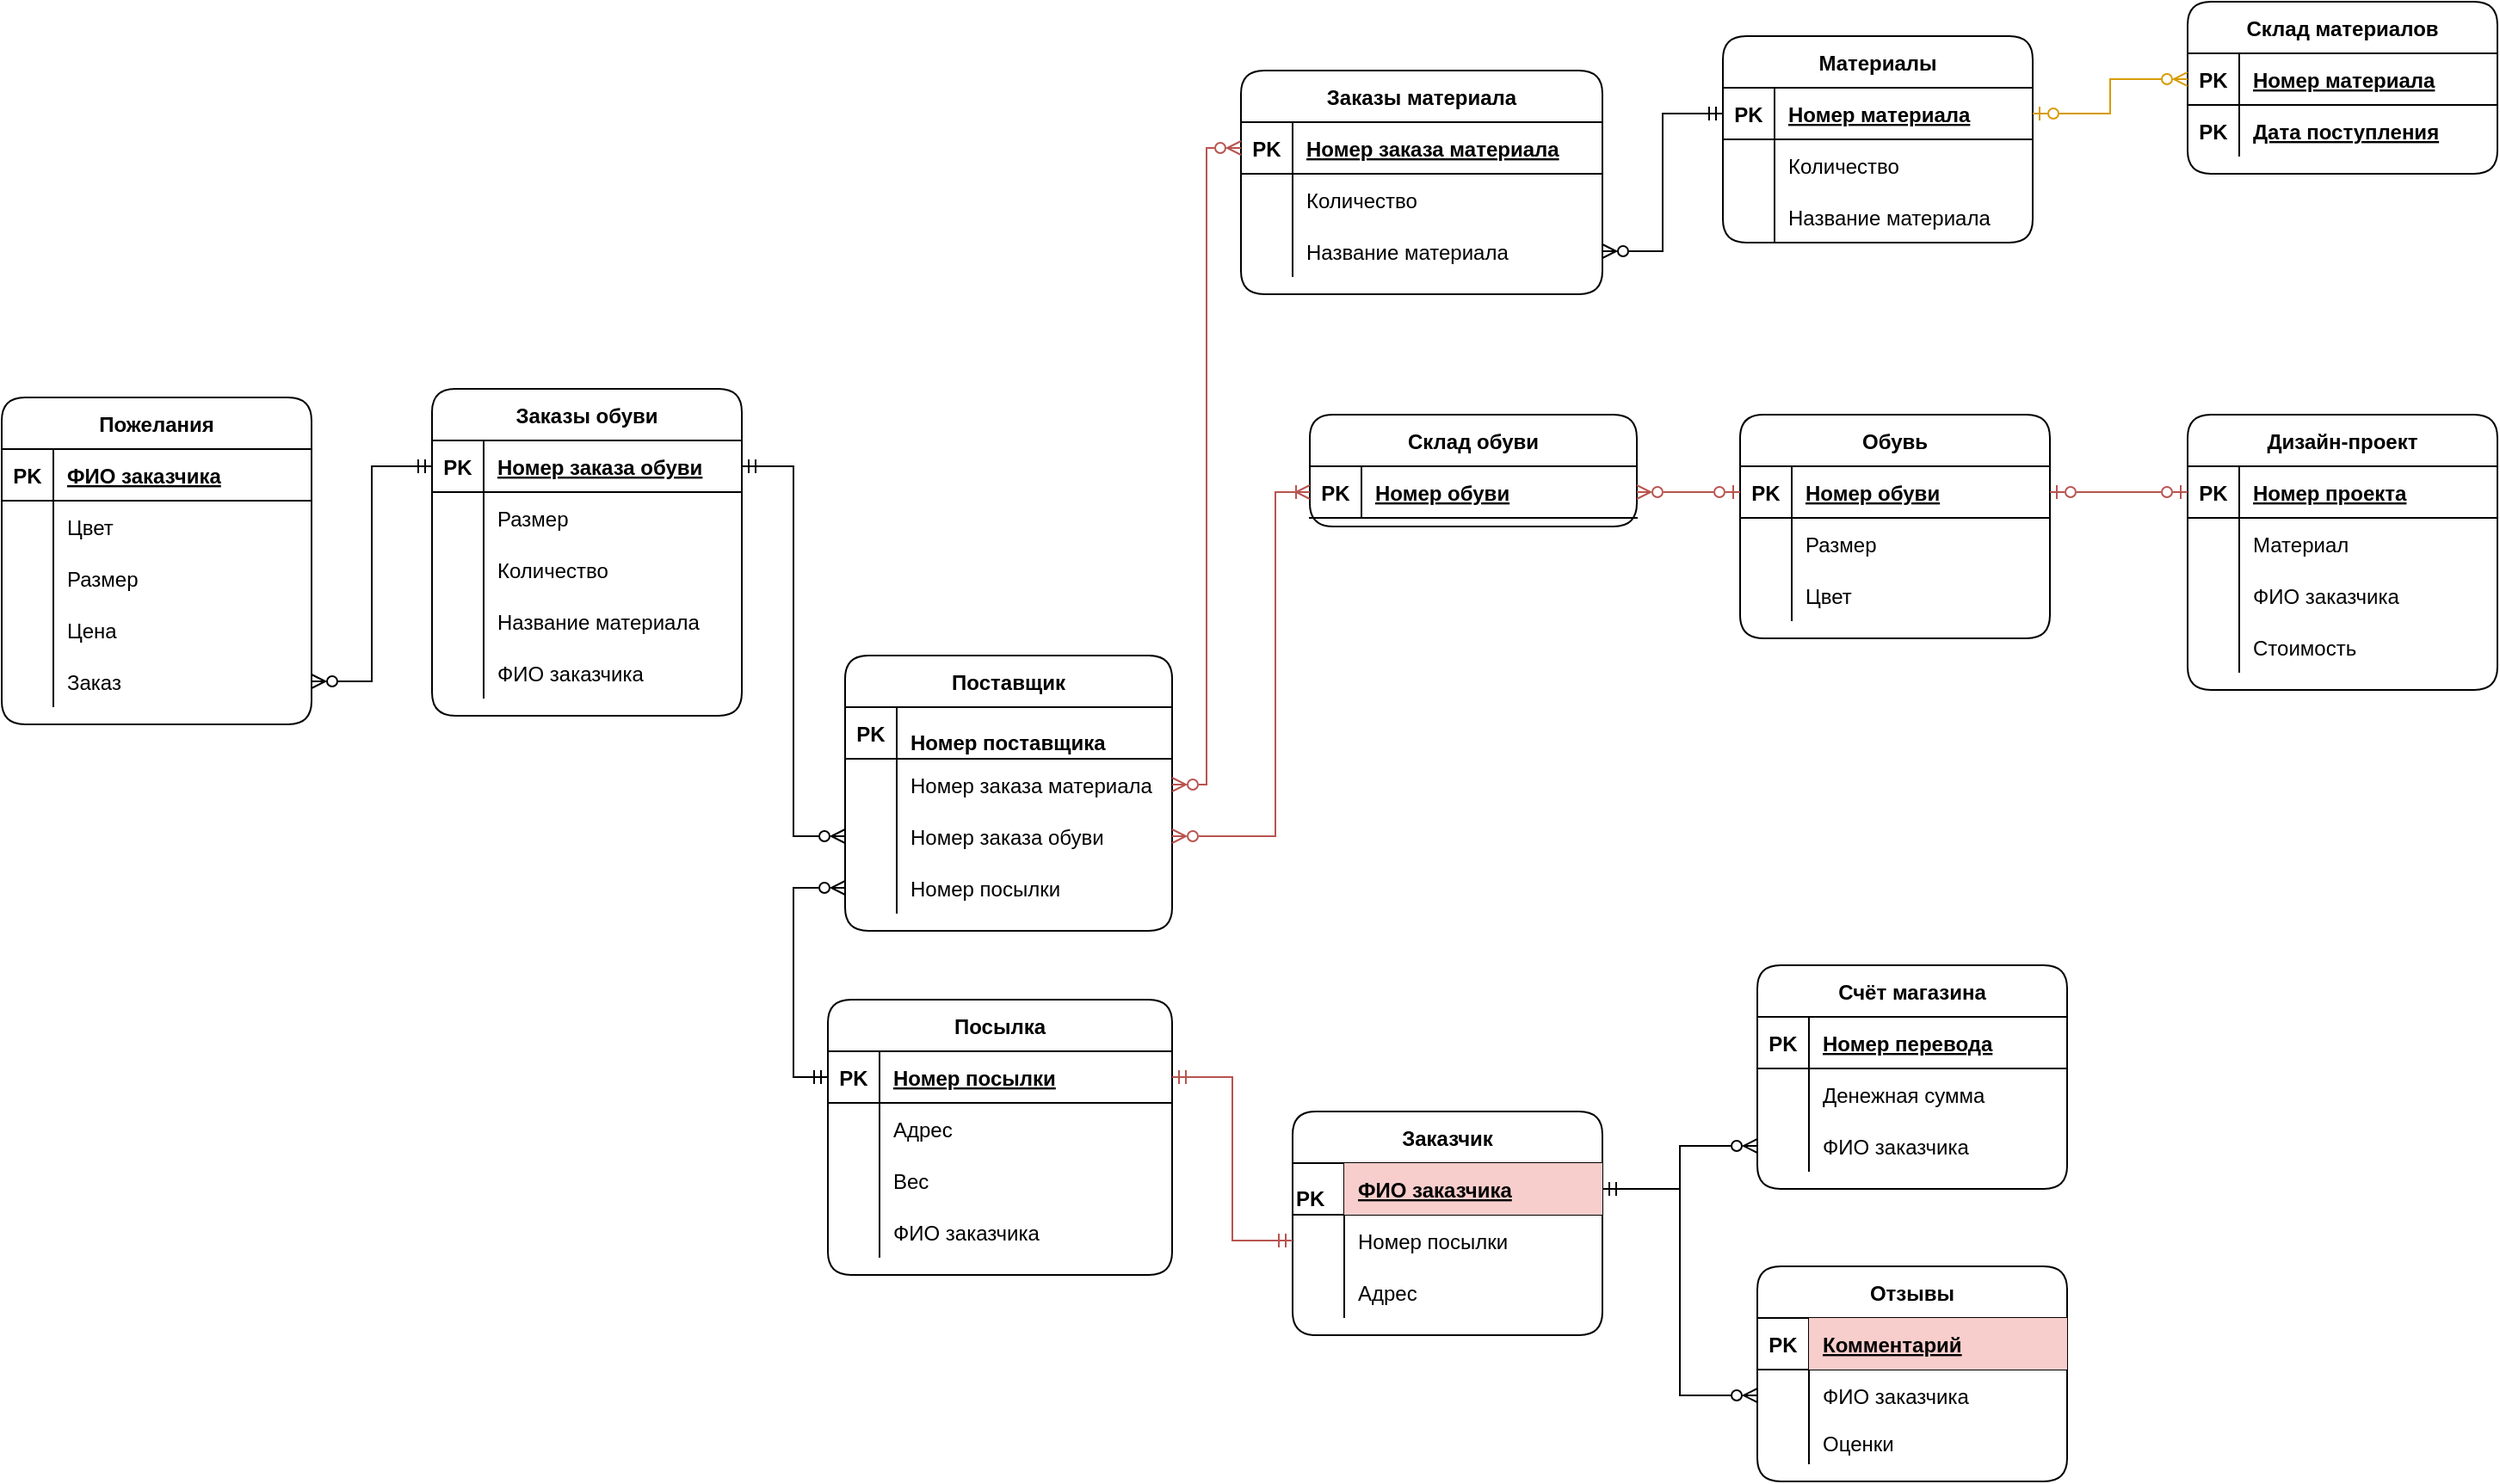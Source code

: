 <mxfile version="15.8.2" type="github">
  <diagram id="2_hyimMtqdqwmG2e8jux" name="Page-1">
    <mxGraphModel dx="2310" dy="794" grid="1" gridSize="10" guides="1" tooltips="1" connect="1" arrows="1" fold="1" page="1" pageScale="1" pageWidth="827" pageHeight="1169" math="0" shadow="0">
      <root>
        <mxCell id="0" />
        <mxCell id="1" parent="0" />
        <mxCell id="S8fBrJQ1_J5D7lt-XOQz-13" value="Заказы обуви" style="shape=table;startSize=30;container=1;collapsible=1;childLayout=tableLayout;fixedRows=1;rowLines=0;fontStyle=1;align=center;resizeLast=1;rounded=1;" parent="1" vertex="1">
          <mxGeometry x="-300" y="325" width="180" height="190" as="geometry" />
        </mxCell>
        <mxCell id="S8fBrJQ1_J5D7lt-XOQz-14" value="" style="shape=partialRectangle;collapsible=0;dropTarget=0;pointerEvents=0;fillColor=none;top=0;left=0;bottom=1;right=0;points=[[0,0.5],[1,0.5]];portConstraint=eastwest;" parent="S8fBrJQ1_J5D7lt-XOQz-13" vertex="1">
          <mxGeometry y="30" width="180" height="30" as="geometry" />
        </mxCell>
        <mxCell id="S8fBrJQ1_J5D7lt-XOQz-15" value="PK" style="shape=partialRectangle;connectable=0;fillColor=none;top=0;left=0;bottom=0;right=0;fontStyle=1;overflow=hidden;" parent="S8fBrJQ1_J5D7lt-XOQz-14" vertex="1">
          <mxGeometry width="30" height="30" as="geometry">
            <mxRectangle width="30" height="30" as="alternateBounds" />
          </mxGeometry>
        </mxCell>
        <mxCell id="S8fBrJQ1_J5D7lt-XOQz-16" value="Номер заказа обуви" style="shape=partialRectangle;connectable=0;fillColor=none;top=0;left=0;bottom=0;right=0;align=left;spacingLeft=6;fontStyle=5;overflow=hidden;" parent="S8fBrJQ1_J5D7lt-XOQz-14" vertex="1">
          <mxGeometry x="30" width="150" height="30" as="geometry">
            <mxRectangle width="150" height="30" as="alternateBounds" />
          </mxGeometry>
        </mxCell>
        <mxCell id="S8fBrJQ1_J5D7lt-XOQz-17" value="" style="shape=partialRectangle;collapsible=0;dropTarget=0;pointerEvents=0;fillColor=none;top=0;left=0;bottom=0;right=0;points=[[0,0.5],[1,0.5]];portConstraint=eastwest;" parent="S8fBrJQ1_J5D7lt-XOQz-13" vertex="1">
          <mxGeometry y="60" width="180" height="30" as="geometry" />
        </mxCell>
        <mxCell id="S8fBrJQ1_J5D7lt-XOQz-18" value="" style="shape=partialRectangle;connectable=0;fillColor=none;top=0;left=0;bottom=0;right=0;editable=1;overflow=hidden;" parent="S8fBrJQ1_J5D7lt-XOQz-17" vertex="1">
          <mxGeometry width="30" height="30" as="geometry">
            <mxRectangle width="30" height="30" as="alternateBounds" />
          </mxGeometry>
        </mxCell>
        <mxCell id="S8fBrJQ1_J5D7lt-XOQz-19" value="Размер" style="shape=partialRectangle;connectable=0;fillColor=none;top=0;left=0;bottom=0;right=0;align=left;spacingLeft=6;overflow=hidden;" parent="S8fBrJQ1_J5D7lt-XOQz-17" vertex="1">
          <mxGeometry x="30" width="150" height="30" as="geometry">
            <mxRectangle width="150" height="30" as="alternateBounds" />
          </mxGeometry>
        </mxCell>
        <mxCell id="S8fBrJQ1_J5D7lt-XOQz-20" value="" style="shape=partialRectangle;collapsible=0;dropTarget=0;pointerEvents=0;fillColor=none;top=0;left=0;bottom=0;right=0;points=[[0,0.5],[1,0.5]];portConstraint=eastwest;" parent="S8fBrJQ1_J5D7lt-XOQz-13" vertex="1">
          <mxGeometry y="90" width="180" height="30" as="geometry" />
        </mxCell>
        <mxCell id="S8fBrJQ1_J5D7lt-XOQz-21" value="" style="shape=partialRectangle;connectable=0;fillColor=none;top=0;left=0;bottom=0;right=0;editable=1;overflow=hidden;" parent="S8fBrJQ1_J5D7lt-XOQz-20" vertex="1">
          <mxGeometry width="30" height="30" as="geometry">
            <mxRectangle width="30" height="30" as="alternateBounds" />
          </mxGeometry>
        </mxCell>
        <mxCell id="S8fBrJQ1_J5D7lt-XOQz-22" value="Количество" style="shape=partialRectangle;connectable=0;fillColor=none;top=0;left=0;bottom=0;right=0;align=left;spacingLeft=6;overflow=hidden;" parent="S8fBrJQ1_J5D7lt-XOQz-20" vertex="1">
          <mxGeometry x="30" width="150" height="30" as="geometry">
            <mxRectangle width="150" height="30" as="alternateBounds" />
          </mxGeometry>
        </mxCell>
        <mxCell id="S8fBrJQ1_J5D7lt-XOQz-23" value="" style="shape=partialRectangle;collapsible=0;dropTarget=0;pointerEvents=0;fillColor=none;top=0;left=0;bottom=0;right=0;points=[[0,0.5],[1,0.5]];portConstraint=eastwest;" parent="S8fBrJQ1_J5D7lt-XOQz-13" vertex="1">
          <mxGeometry y="120" width="180" height="30" as="geometry" />
        </mxCell>
        <mxCell id="S8fBrJQ1_J5D7lt-XOQz-24" value="" style="shape=partialRectangle;connectable=0;fillColor=none;top=0;left=0;bottom=0;right=0;editable=1;overflow=hidden;" parent="S8fBrJQ1_J5D7lt-XOQz-23" vertex="1">
          <mxGeometry width="30" height="30" as="geometry">
            <mxRectangle width="30" height="30" as="alternateBounds" />
          </mxGeometry>
        </mxCell>
        <mxCell id="S8fBrJQ1_J5D7lt-XOQz-25" value="Название материала" style="shape=partialRectangle;connectable=0;fillColor=none;top=0;left=0;bottom=0;right=0;align=left;spacingLeft=6;overflow=hidden;" parent="S8fBrJQ1_J5D7lt-XOQz-23" vertex="1">
          <mxGeometry x="30" width="150" height="30" as="geometry">
            <mxRectangle width="150" height="30" as="alternateBounds" />
          </mxGeometry>
        </mxCell>
        <mxCell id="B98eK5s1FCZRmEkdKLVK-23" style="shape=partialRectangle;collapsible=0;dropTarget=0;pointerEvents=0;fillColor=none;top=0;left=0;bottom=0;right=0;points=[[0,0.5],[1,0.5]];portConstraint=eastwest;" parent="S8fBrJQ1_J5D7lt-XOQz-13" vertex="1">
          <mxGeometry y="150" width="180" height="30" as="geometry" />
        </mxCell>
        <mxCell id="B98eK5s1FCZRmEkdKLVK-24" style="shape=partialRectangle;connectable=0;fillColor=none;top=0;left=0;bottom=0;right=0;editable=1;overflow=hidden;" parent="B98eK5s1FCZRmEkdKLVK-23" vertex="1">
          <mxGeometry width="30" height="30" as="geometry">
            <mxRectangle width="30" height="30" as="alternateBounds" />
          </mxGeometry>
        </mxCell>
        <mxCell id="B98eK5s1FCZRmEkdKLVK-25" value="ФИО заказчика" style="shape=partialRectangle;connectable=0;fillColor=none;top=0;left=0;bottom=0;right=0;align=left;spacingLeft=6;overflow=hidden;" parent="B98eK5s1FCZRmEkdKLVK-23" vertex="1">
          <mxGeometry x="30" width="150" height="30" as="geometry">
            <mxRectangle width="150" height="30" as="alternateBounds" />
          </mxGeometry>
        </mxCell>
        <mxCell id="S8fBrJQ1_J5D7lt-XOQz-26" value="Заказы материала" style="shape=table;startSize=30;container=1;collapsible=1;childLayout=tableLayout;fixedRows=1;rowLines=0;fontStyle=1;align=center;resizeLast=1;rounded=1;" parent="1" vertex="1">
          <mxGeometry x="170" y="140" width="210" height="130" as="geometry" />
        </mxCell>
        <mxCell id="S8fBrJQ1_J5D7lt-XOQz-27" value="" style="shape=partialRectangle;collapsible=0;dropTarget=0;pointerEvents=0;fillColor=none;top=0;left=0;bottom=1;right=0;points=[[0,0.5],[1,0.5]];portConstraint=eastwest;" parent="S8fBrJQ1_J5D7lt-XOQz-26" vertex="1">
          <mxGeometry y="30" width="210" height="30" as="geometry" />
        </mxCell>
        <mxCell id="S8fBrJQ1_J5D7lt-XOQz-28" value="PK" style="shape=partialRectangle;connectable=0;fillColor=none;top=0;left=0;bottom=0;right=0;fontStyle=1;overflow=hidden;" parent="S8fBrJQ1_J5D7lt-XOQz-27" vertex="1">
          <mxGeometry width="30" height="30" as="geometry">
            <mxRectangle width="30" height="30" as="alternateBounds" />
          </mxGeometry>
        </mxCell>
        <mxCell id="S8fBrJQ1_J5D7lt-XOQz-29" value="Номер заказа материала" style="shape=partialRectangle;connectable=0;fillColor=none;top=0;left=0;bottom=0;right=0;align=left;spacingLeft=6;fontStyle=5;overflow=hidden;" parent="S8fBrJQ1_J5D7lt-XOQz-27" vertex="1">
          <mxGeometry x="30" width="180" height="30" as="geometry">
            <mxRectangle width="180" height="30" as="alternateBounds" />
          </mxGeometry>
        </mxCell>
        <mxCell id="S8fBrJQ1_J5D7lt-XOQz-30" value="" style="shape=partialRectangle;collapsible=0;dropTarget=0;pointerEvents=0;fillColor=none;top=0;left=0;bottom=0;right=0;points=[[0,0.5],[1,0.5]];portConstraint=eastwest;" parent="S8fBrJQ1_J5D7lt-XOQz-26" vertex="1">
          <mxGeometry y="60" width="210" height="30" as="geometry" />
        </mxCell>
        <mxCell id="S8fBrJQ1_J5D7lt-XOQz-31" value="" style="shape=partialRectangle;connectable=0;fillColor=none;top=0;left=0;bottom=0;right=0;editable=1;overflow=hidden;" parent="S8fBrJQ1_J5D7lt-XOQz-30" vertex="1">
          <mxGeometry width="30" height="30" as="geometry">
            <mxRectangle width="30" height="30" as="alternateBounds" />
          </mxGeometry>
        </mxCell>
        <mxCell id="S8fBrJQ1_J5D7lt-XOQz-32" value="Количество" style="shape=partialRectangle;connectable=0;fillColor=none;top=0;left=0;bottom=0;right=0;align=left;spacingLeft=6;overflow=hidden;" parent="S8fBrJQ1_J5D7lt-XOQz-30" vertex="1">
          <mxGeometry x="30" width="180" height="30" as="geometry">
            <mxRectangle width="180" height="30" as="alternateBounds" />
          </mxGeometry>
        </mxCell>
        <mxCell id="B98eK5s1FCZRmEkdKLVK-4" style="shape=partialRectangle;collapsible=0;dropTarget=0;pointerEvents=0;fillColor=none;top=0;left=0;bottom=0;right=0;points=[[0,0.5],[1,0.5]];portConstraint=eastwest;" parent="S8fBrJQ1_J5D7lt-XOQz-26" vertex="1">
          <mxGeometry y="90" width="210" height="30" as="geometry" />
        </mxCell>
        <mxCell id="B98eK5s1FCZRmEkdKLVK-5" style="shape=partialRectangle;connectable=0;fillColor=none;top=0;left=0;bottom=0;right=0;editable=1;overflow=hidden;" parent="B98eK5s1FCZRmEkdKLVK-4" vertex="1">
          <mxGeometry width="30" height="30" as="geometry">
            <mxRectangle width="30" height="30" as="alternateBounds" />
          </mxGeometry>
        </mxCell>
        <mxCell id="B98eK5s1FCZRmEkdKLVK-6" value="Название материала" style="shape=partialRectangle;connectable=0;fillColor=none;top=0;left=0;bottom=0;right=0;align=left;spacingLeft=6;overflow=hidden;" parent="B98eK5s1FCZRmEkdKLVK-4" vertex="1">
          <mxGeometry x="30" width="180" height="30" as="geometry">
            <mxRectangle width="180" height="30" as="alternateBounds" />
          </mxGeometry>
        </mxCell>
        <mxCell id="S8fBrJQ1_J5D7lt-XOQz-39" value="Пожелания" style="shape=table;startSize=30;container=1;collapsible=1;childLayout=tableLayout;fixedRows=1;rowLines=0;fontStyle=1;align=center;resizeLast=1;rounded=1;" parent="1" vertex="1">
          <mxGeometry x="-550" y="330" width="180" height="190" as="geometry" />
        </mxCell>
        <mxCell id="S8fBrJQ1_J5D7lt-XOQz-40" value="" style="shape=partialRectangle;collapsible=0;dropTarget=0;pointerEvents=0;fillColor=none;top=0;left=0;bottom=1;right=0;points=[[0,0.5],[1,0.5]];portConstraint=eastwest;" parent="S8fBrJQ1_J5D7lt-XOQz-39" vertex="1">
          <mxGeometry y="30" width="180" height="30" as="geometry" />
        </mxCell>
        <mxCell id="S8fBrJQ1_J5D7lt-XOQz-41" value="PK" style="shape=partialRectangle;connectable=0;fillColor=none;top=0;left=0;bottom=0;right=0;fontStyle=1;overflow=hidden;" parent="S8fBrJQ1_J5D7lt-XOQz-40" vertex="1">
          <mxGeometry width="30" height="30" as="geometry">
            <mxRectangle width="30" height="30" as="alternateBounds" />
          </mxGeometry>
        </mxCell>
        <mxCell id="S8fBrJQ1_J5D7lt-XOQz-42" value="ФИО заказчика" style="shape=partialRectangle;connectable=0;fillColor=none;top=0;left=0;bottom=0;right=0;align=left;spacingLeft=6;fontStyle=5;overflow=hidden;" parent="S8fBrJQ1_J5D7lt-XOQz-40" vertex="1">
          <mxGeometry x="30" width="150" height="30" as="geometry">
            <mxRectangle width="150" height="30" as="alternateBounds" />
          </mxGeometry>
        </mxCell>
        <mxCell id="S8fBrJQ1_J5D7lt-XOQz-43" value="" style="shape=partialRectangle;collapsible=0;dropTarget=0;pointerEvents=0;fillColor=none;top=0;left=0;bottom=0;right=0;points=[[0,0.5],[1,0.5]];portConstraint=eastwest;" parent="S8fBrJQ1_J5D7lt-XOQz-39" vertex="1">
          <mxGeometry y="60" width="180" height="30" as="geometry" />
        </mxCell>
        <mxCell id="S8fBrJQ1_J5D7lt-XOQz-44" value="" style="shape=partialRectangle;connectable=0;fillColor=none;top=0;left=0;bottom=0;right=0;editable=1;overflow=hidden;" parent="S8fBrJQ1_J5D7lt-XOQz-43" vertex="1">
          <mxGeometry width="30" height="30" as="geometry">
            <mxRectangle width="30" height="30" as="alternateBounds" />
          </mxGeometry>
        </mxCell>
        <mxCell id="S8fBrJQ1_J5D7lt-XOQz-45" value="Цвет" style="shape=partialRectangle;connectable=0;fillColor=none;top=0;left=0;bottom=0;right=0;align=left;spacingLeft=6;overflow=hidden;" parent="S8fBrJQ1_J5D7lt-XOQz-43" vertex="1">
          <mxGeometry x="30" width="150" height="30" as="geometry">
            <mxRectangle width="150" height="30" as="alternateBounds" />
          </mxGeometry>
        </mxCell>
        <mxCell id="S8fBrJQ1_J5D7lt-XOQz-46" value="" style="shape=partialRectangle;collapsible=0;dropTarget=0;pointerEvents=0;fillColor=none;top=0;left=0;bottom=0;right=0;points=[[0,0.5],[1,0.5]];portConstraint=eastwest;" parent="S8fBrJQ1_J5D7lt-XOQz-39" vertex="1">
          <mxGeometry y="90" width="180" height="30" as="geometry" />
        </mxCell>
        <mxCell id="S8fBrJQ1_J5D7lt-XOQz-47" value="" style="shape=partialRectangle;connectable=0;fillColor=none;top=0;left=0;bottom=0;right=0;editable=1;overflow=hidden;" parent="S8fBrJQ1_J5D7lt-XOQz-46" vertex="1">
          <mxGeometry width="30" height="30" as="geometry">
            <mxRectangle width="30" height="30" as="alternateBounds" />
          </mxGeometry>
        </mxCell>
        <mxCell id="S8fBrJQ1_J5D7lt-XOQz-48" value="Размер" style="shape=partialRectangle;connectable=0;fillColor=none;top=0;left=0;bottom=0;right=0;align=left;spacingLeft=6;overflow=hidden;" parent="S8fBrJQ1_J5D7lt-XOQz-46" vertex="1">
          <mxGeometry x="30" width="150" height="30" as="geometry">
            <mxRectangle width="150" height="30" as="alternateBounds" />
          </mxGeometry>
        </mxCell>
        <mxCell id="S8fBrJQ1_J5D7lt-XOQz-49" value="" style="shape=partialRectangle;collapsible=0;dropTarget=0;pointerEvents=0;fillColor=none;top=0;left=0;bottom=0;right=0;points=[[0,0.5],[1,0.5]];portConstraint=eastwest;" parent="S8fBrJQ1_J5D7lt-XOQz-39" vertex="1">
          <mxGeometry y="120" width="180" height="30" as="geometry" />
        </mxCell>
        <mxCell id="S8fBrJQ1_J5D7lt-XOQz-50" value="" style="shape=partialRectangle;connectable=0;fillColor=none;top=0;left=0;bottom=0;right=0;editable=1;overflow=hidden;" parent="S8fBrJQ1_J5D7lt-XOQz-49" vertex="1">
          <mxGeometry width="30" height="30" as="geometry">
            <mxRectangle width="30" height="30" as="alternateBounds" />
          </mxGeometry>
        </mxCell>
        <mxCell id="S8fBrJQ1_J5D7lt-XOQz-51" value="Цена" style="shape=partialRectangle;connectable=0;fillColor=none;top=0;left=0;bottom=0;right=0;align=left;spacingLeft=6;overflow=hidden;" parent="S8fBrJQ1_J5D7lt-XOQz-49" vertex="1">
          <mxGeometry x="30" width="150" height="30" as="geometry">
            <mxRectangle width="150" height="30" as="alternateBounds" />
          </mxGeometry>
        </mxCell>
        <mxCell id="terdgpksTWlrQzj6vECr-2" value="" style="shape=partialRectangle;collapsible=0;dropTarget=0;pointerEvents=0;fillColor=none;top=0;left=0;bottom=0;right=0;points=[[0,0.5],[1,0.5]];portConstraint=eastwest;" parent="S8fBrJQ1_J5D7lt-XOQz-39" vertex="1">
          <mxGeometry y="150" width="180" height="30" as="geometry" />
        </mxCell>
        <mxCell id="terdgpksTWlrQzj6vECr-3" value="" style="shape=partialRectangle;connectable=0;fillColor=none;top=0;left=0;bottom=0;right=0;editable=1;overflow=hidden;" parent="terdgpksTWlrQzj6vECr-2" vertex="1">
          <mxGeometry width="30" height="30" as="geometry">
            <mxRectangle width="30" height="30" as="alternateBounds" />
          </mxGeometry>
        </mxCell>
        <mxCell id="terdgpksTWlrQzj6vECr-4" value="Заказ" style="shape=partialRectangle;connectable=0;fillColor=none;top=0;left=0;bottom=0;right=0;align=left;spacingLeft=6;overflow=hidden;" parent="terdgpksTWlrQzj6vECr-2" vertex="1">
          <mxGeometry x="30" width="150" height="30" as="geometry">
            <mxRectangle width="150" height="30" as="alternateBounds" />
          </mxGeometry>
        </mxCell>
        <mxCell id="S8fBrJQ1_J5D7lt-XOQz-52" value="Материалы" style="shape=table;startSize=30;container=1;collapsible=1;childLayout=tableLayout;fixedRows=1;rowLines=0;fontStyle=1;align=center;resizeLast=1;rounded=1;" parent="1" vertex="1">
          <mxGeometry x="450" y="120" width="180" height="120" as="geometry" />
        </mxCell>
        <mxCell id="S8fBrJQ1_J5D7lt-XOQz-53" value="" style="shape=partialRectangle;collapsible=0;dropTarget=0;pointerEvents=0;fillColor=none;top=0;left=0;bottom=1;right=0;points=[[0,0.5],[1,0.5]];portConstraint=eastwest;" parent="S8fBrJQ1_J5D7lt-XOQz-52" vertex="1">
          <mxGeometry y="30" width="180" height="30" as="geometry" />
        </mxCell>
        <mxCell id="S8fBrJQ1_J5D7lt-XOQz-54" value="PK" style="shape=partialRectangle;connectable=0;fillColor=none;top=0;left=0;bottom=0;right=0;fontStyle=1;overflow=hidden;" parent="S8fBrJQ1_J5D7lt-XOQz-53" vertex="1">
          <mxGeometry width="30" height="30" as="geometry">
            <mxRectangle width="30" height="30" as="alternateBounds" />
          </mxGeometry>
        </mxCell>
        <mxCell id="S8fBrJQ1_J5D7lt-XOQz-55" value="Номер материала" style="shape=partialRectangle;connectable=0;fillColor=none;top=0;left=0;bottom=0;right=0;align=left;spacingLeft=6;fontStyle=5;overflow=hidden;" parent="S8fBrJQ1_J5D7lt-XOQz-53" vertex="1">
          <mxGeometry x="30" width="150" height="30" as="geometry">
            <mxRectangle width="150" height="30" as="alternateBounds" />
          </mxGeometry>
        </mxCell>
        <mxCell id="S8fBrJQ1_J5D7lt-XOQz-56" value="" style="shape=partialRectangle;collapsible=0;dropTarget=0;pointerEvents=0;fillColor=none;top=0;left=0;bottom=0;right=0;points=[[0,0.5],[1,0.5]];portConstraint=eastwest;" parent="S8fBrJQ1_J5D7lt-XOQz-52" vertex="1">
          <mxGeometry y="60" width="180" height="30" as="geometry" />
        </mxCell>
        <mxCell id="S8fBrJQ1_J5D7lt-XOQz-57" value="" style="shape=partialRectangle;connectable=0;fillColor=none;top=0;left=0;bottom=0;right=0;editable=1;overflow=hidden;" parent="S8fBrJQ1_J5D7lt-XOQz-56" vertex="1">
          <mxGeometry width="30" height="30" as="geometry">
            <mxRectangle width="30" height="30" as="alternateBounds" />
          </mxGeometry>
        </mxCell>
        <mxCell id="S8fBrJQ1_J5D7lt-XOQz-58" value="Количество" style="shape=partialRectangle;connectable=0;fillColor=none;top=0;left=0;bottom=0;right=0;align=left;spacingLeft=6;overflow=hidden;" parent="S8fBrJQ1_J5D7lt-XOQz-56" vertex="1">
          <mxGeometry x="30" width="150" height="30" as="geometry">
            <mxRectangle width="150" height="30" as="alternateBounds" />
          </mxGeometry>
        </mxCell>
        <mxCell id="Mz_v_Fxbh1DbVO2mHfEn-48" style="shape=partialRectangle;collapsible=0;dropTarget=0;pointerEvents=0;fillColor=none;top=0;left=0;bottom=0;right=0;points=[[0,0.5],[1,0.5]];portConstraint=eastwest;" parent="S8fBrJQ1_J5D7lt-XOQz-52" vertex="1">
          <mxGeometry y="90" width="180" height="30" as="geometry" />
        </mxCell>
        <mxCell id="Mz_v_Fxbh1DbVO2mHfEn-49" style="shape=partialRectangle;connectable=0;fillColor=none;top=0;left=0;bottom=0;right=0;editable=1;overflow=hidden;" parent="Mz_v_Fxbh1DbVO2mHfEn-48" vertex="1">
          <mxGeometry width="30" height="30" as="geometry">
            <mxRectangle width="30" height="30" as="alternateBounds" />
          </mxGeometry>
        </mxCell>
        <mxCell id="Mz_v_Fxbh1DbVO2mHfEn-50" value="Название материала" style="shape=partialRectangle;connectable=0;fillColor=none;top=0;left=0;bottom=0;right=0;align=left;spacingLeft=6;overflow=hidden;" parent="Mz_v_Fxbh1DbVO2mHfEn-48" vertex="1">
          <mxGeometry x="30" width="150" height="30" as="geometry">
            <mxRectangle width="150" height="30" as="alternateBounds" />
          </mxGeometry>
        </mxCell>
        <mxCell id="S8fBrJQ1_J5D7lt-XOQz-62" value="" style="shape=partialRectangle;collapsible=0;dropTarget=0;pointerEvents=0;fillColor=none;top=0;left=0;bottom=0;right=0;points=[[0,0.5],[1,0.5]];portConstraint=eastwest;" parent="S8fBrJQ1_J5D7lt-XOQz-52" vertex="1">
          <mxGeometry y="120" width="180" as="geometry" />
        </mxCell>
        <mxCell id="S8fBrJQ1_J5D7lt-XOQz-63" value="" style="shape=partialRectangle;connectable=0;fillColor=none;top=0;left=0;bottom=0;right=0;editable=1;overflow=hidden;" parent="S8fBrJQ1_J5D7lt-XOQz-62" vertex="1">
          <mxGeometry width="30" as="geometry">
            <mxRectangle width="30" as="alternateBounds" />
          </mxGeometry>
        </mxCell>
        <mxCell id="S8fBrJQ1_J5D7lt-XOQz-64" value="" style="shape=partialRectangle;connectable=0;fillColor=none;top=0;left=0;bottom=0;right=0;align=left;spacingLeft=6;overflow=hidden;" parent="S8fBrJQ1_J5D7lt-XOQz-62" vertex="1">
          <mxGeometry x="30" width="150" as="geometry">
            <mxRectangle width="150" as="alternateBounds" />
          </mxGeometry>
        </mxCell>
        <mxCell id="Mz_v_Fxbh1DbVO2mHfEn-45" style="shape=partialRectangle;collapsible=0;dropTarget=0;pointerEvents=0;fillColor=none;top=0;left=0;bottom=0;right=0;points=[[0,0.5],[1,0.5]];portConstraint=eastwest;" parent="S8fBrJQ1_J5D7lt-XOQz-52" vertex="1">
          <mxGeometry y="120" width="180" as="geometry" />
        </mxCell>
        <mxCell id="Mz_v_Fxbh1DbVO2mHfEn-46" style="shape=partialRectangle;connectable=0;fillColor=none;top=0;left=0;bottom=0;right=0;editable=1;overflow=hidden;" parent="Mz_v_Fxbh1DbVO2mHfEn-45" vertex="1">
          <mxGeometry width="30" as="geometry">
            <mxRectangle width="30" as="alternateBounds" />
          </mxGeometry>
        </mxCell>
        <mxCell id="Mz_v_Fxbh1DbVO2mHfEn-47" style="shape=partialRectangle;connectable=0;fillColor=none;top=0;left=0;bottom=0;right=0;align=left;spacingLeft=6;overflow=hidden;" parent="Mz_v_Fxbh1DbVO2mHfEn-45" vertex="1">
          <mxGeometry x="30" width="150" as="geometry">
            <mxRectangle width="150" as="alternateBounds" />
          </mxGeometry>
        </mxCell>
        <mxCell id="S8fBrJQ1_J5D7lt-XOQz-65" value="Отзывы" style="shape=table;startSize=30;container=1;collapsible=1;childLayout=tableLayout;fixedRows=1;rowLines=0;fontStyle=1;align=center;resizeLast=1;rounded=1;" parent="1" vertex="1">
          <mxGeometry x="470" y="835" width="180" height="125" as="geometry" />
        </mxCell>
        <mxCell id="S8fBrJQ1_J5D7lt-XOQz-66" value="" style="shape=partialRectangle;collapsible=0;dropTarget=0;pointerEvents=0;fillColor=none;top=0;left=0;bottom=1;right=0;points=[[0,0.5],[1,0.5]];portConstraint=eastwest;" parent="S8fBrJQ1_J5D7lt-XOQz-65" vertex="1">
          <mxGeometry y="30" width="180" height="30" as="geometry" />
        </mxCell>
        <mxCell id="S8fBrJQ1_J5D7lt-XOQz-67" value="PK" style="shape=partialRectangle;connectable=0;fillColor=none;top=0;left=0;bottom=0;right=0;fontStyle=1;overflow=hidden;" parent="S8fBrJQ1_J5D7lt-XOQz-66" vertex="1">
          <mxGeometry width="30" height="30" as="geometry">
            <mxRectangle width="30" height="30" as="alternateBounds" />
          </mxGeometry>
        </mxCell>
        <mxCell id="S8fBrJQ1_J5D7lt-XOQz-68" value="Комментарий" style="shape=partialRectangle;connectable=0;fillColor=#f8cecc;top=0;left=0;bottom=0;right=0;align=left;spacingLeft=6;fontStyle=5;overflow=hidden;strokeColor=#b85450;" parent="S8fBrJQ1_J5D7lt-XOQz-66" vertex="1">
          <mxGeometry x="30" width="150" height="30" as="geometry">
            <mxRectangle width="150" height="30" as="alternateBounds" />
          </mxGeometry>
        </mxCell>
        <mxCell id="S8fBrJQ1_J5D7lt-XOQz-69" value="" style="shape=partialRectangle;collapsible=0;dropTarget=0;pointerEvents=0;fillColor=none;top=0;left=0;bottom=0;right=0;points=[[0,0.5],[1,0.5]];portConstraint=eastwest;" parent="S8fBrJQ1_J5D7lt-XOQz-65" vertex="1">
          <mxGeometry y="60" width="180" height="30" as="geometry" />
        </mxCell>
        <mxCell id="S8fBrJQ1_J5D7lt-XOQz-70" value="" style="shape=partialRectangle;connectable=0;fillColor=none;top=0;left=0;bottom=0;right=0;editable=1;overflow=hidden;" parent="S8fBrJQ1_J5D7lt-XOQz-69" vertex="1">
          <mxGeometry width="30" height="30" as="geometry">
            <mxRectangle width="30" height="30" as="alternateBounds" />
          </mxGeometry>
        </mxCell>
        <mxCell id="S8fBrJQ1_J5D7lt-XOQz-71" value="ФИО заказчика" style="shape=partialRectangle;connectable=0;fillColor=none;top=0;left=0;bottom=0;right=0;align=left;spacingLeft=6;overflow=hidden;" parent="S8fBrJQ1_J5D7lt-XOQz-69" vertex="1">
          <mxGeometry x="30" width="150" height="30" as="geometry">
            <mxRectangle width="150" height="30" as="alternateBounds" />
          </mxGeometry>
        </mxCell>
        <mxCell id="S8fBrJQ1_J5D7lt-XOQz-72" value="" style="shape=partialRectangle;collapsible=0;dropTarget=0;pointerEvents=0;fillColor=none;top=0;left=0;bottom=0;right=0;points=[[0,0.5],[1,0.5]];portConstraint=eastwest;" parent="S8fBrJQ1_J5D7lt-XOQz-65" vertex="1">
          <mxGeometry y="90" width="180" height="25" as="geometry" />
        </mxCell>
        <mxCell id="S8fBrJQ1_J5D7lt-XOQz-73" value="" style="shape=partialRectangle;connectable=0;fillColor=none;top=0;left=0;bottom=0;right=0;editable=1;overflow=hidden;" parent="S8fBrJQ1_J5D7lt-XOQz-72" vertex="1">
          <mxGeometry width="30" height="25" as="geometry">
            <mxRectangle width="30" height="25" as="alternateBounds" />
          </mxGeometry>
        </mxCell>
        <mxCell id="S8fBrJQ1_J5D7lt-XOQz-74" value="Оценки" style="shape=partialRectangle;connectable=0;fillColor=none;top=0;left=0;bottom=0;right=0;align=left;spacingLeft=6;overflow=hidden;" parent="S8fBrJQ1_J5D7lt-XOQz-72" vertex="1">
          <mxGeometry x="30" width="150" height="25" as="geometry">
            <mxRectangle width="150" height="25" as="alternateBounds" />
          </mxGeometry>
        </mxCell>
        <mxCell id="S8fBrJQ1_J5D7lt-XOQz-91" value="Счёт магазина" style="shape=table;startSize=30;container=1;collapsible=1;childLayout=tableLayout;fixedRows=1;rowLines=0;fontStyle=1;align=center;resizeLast=1;rounded=1;" parent="1" vertex="1">
          <mxGeometry x="470" y="660" width="180" height="130" as="geometry">
            <mxRectangle x="470" y="660" width="120" height="30" as="alternateBounds" />
          </mxGeometry>
        </mxCell>
        <mxCell id="S8fBrJQ1_J5D7lt-XOQz-92" value="" style="shape=partialRectangle;collapsible=0;dropTarget=0;pointerEvents=0;fillColor=none;top=0;left=0;bottom=1;right=0;points=[[0,0.5],[1,0.5]];portConstraint=eastwest;" parent="S8fBrJQ1_J5D7lt-XOQz-91" vertex="1">
          <mxGeometry y="30" width="180" height="30" as="geometry" />
        </mxCell>
        <mxCell id="S8fBrJQ1_J5D7lt-XOQz-93" value="PK" style="shape=partialRectangle;connectable=0;fillColor=none;top=0;left=0;bottom=0;right=0;fontStyle=1;overflow=hidden;" parent="S8fBrJQ1_J5D7lt-XOQz-92" vertex="1">
          <mxGeometry width="30" height="30" as="geometry">
            <mxRectangle width="30" height="30" as="alternateBounds" />
          </mxGeometry>
        </mxCell>
        <mxCell id="S8fBrJQ1_J5D7lt-XOQz-94" value="Номер перевода" style="shape=partialRectangle;connectable=0;fillColor=none;top=0;left=0;bottom=0;right=0;align=left;spacingLeft=6;fontStyle=5;overflow=hidden;" parent="S8fBrJQ1_J5D7lt-XOQz-92" vertex="1">
          <mxGeometry x="30" width="150" height="30" as="geometry">
            <mxRectangle width="150" height="30" as="alternateBounds" />
          </mxGeometry>
        </mxCell>
        <mxCell id="S8fBrJQ1_J5D7lt-XOQz-95" value="" style="shape=partialRectangle;collapsible=0;dropTarget=0;pointerEvents=0;fillColor=none;top=0;left=0;bottom=0;right=0;points=[[0,0.5],[1,0.5]];portConstraint=eastwest;" parent="S8fBrJQ1_J5D7lt-XOQz-91" vertex="1">
          <mxGeometry y="60" width="180" height="30" as="geometry" />
        </mxCell>
        <mxCell id="S8fBrJQ1_J5D7lt-XOQz-96" value="" style="shape=partialRectangle;connectable=0;fillColor=none;top=0;left=0;bottom=0;right=0;editable=1;overflow=hidden;" parent="S8fBrJQ1_J5D7lt-XOQz-95" vertex="1">
          <mxGeometry width="30" height="30" as="geometry">
            <mxRectangle width="30" height="30" as="alternateBounds" />
          </mxGeometry>
        </mxCell>
        <mxCell id="S8fBrJQ1_J5D7lt-XOQz-97" value="Денежная сумма" style="shape=partialRectangle;connectable=0;fillColor=none;top=0;left=0;bottom=0;right=0;align=left;spacingLeft=6;overflow=hidden;" parent="S8fBrJQ1_J5D7lt-XOQz-95" vertex="1">
          <mxGeometry x="30" width="150" height="30" as="geometry">
            <mxRectangle width="150" height="30" as="alternateBounds" />
          </mxGeometry>
        </mxCell>
        <mxCell id="S8fBrJQ1_J5D7lt-XOQz-101" value="" style="shape=partialRectangle;collapsible=0;dropTarget=0;pointerEvents=0;fillColor=none;top=0;left=0;bottom=0;right=0;points=[[0,0.5],[1,0.5]];portConstraint=eastwest;" parent="S8fBrJQ1_J5D7lt-XOQz-91" vertex="1">
          <mxGeometry y="90" width="180" height="30" as="geometry" />
        </mxCell>
        <mxCell id="S8fBrJQ1_J5D7lt-XOQz-102" value="" style="shape=partialRectangle;connectable=0;fillColor=none;top=0;left=0;bottom=0;right=0;editable=1;overflow=hidden;" parent="S8fBrJQ1_J5D7lt-XOQz-101" vertex="1">
          <mxGeometry width="30" height="30" as="geometry">
            <mxRectangle width="30" height="30" as="alternateBounds" />
          </mxGeometry>
        </mxCell>
        <mxCell id="S8fBrJQ1_J5D7lt-XOQz-103" value="ФИО заказчика" style="shape=partialRectangle;connectable=0;fillColor=none;top=0;left=0;bottom=0;right=0;align=left;spacingLeft=6;overflow=hidden;" parent="S8fBrJQ1_J5D7lt-XOQz-101" vertex="1">
          <mxGeometry x="30" width="150" height="30" as="geometry">
            <mxRectangle width="150" height="30" as="alternateBounds" />
          </mxGeometry>
        </mxCell>
        <mxCell id="S8fBrJQ1_J5D7lt-XOQz-104" value="Склад обуви" style="shape=table;startSize=30;container=1;collapsible=1;childLayout=tableLayout;fixedRows=1;rowLines=0;fontStyle=1;align=center;resizeLast=1;rounded=1;" parent="1" vertex="1">
          <mxGeometry x="210" y="340" width="190" height="65" as="geometry" />
        </mxCell>
        <mxCell id="S8fBrJQ1_J5D7lt-XOQz-105" value="" style="shape=partialRectangle;collapsible=0;dropTarget=0;pointerEvents=0;fillColor=none;top=0;left=0;bottom=1;right=0;points=[[0,0.5],[1,0.5]];portConstraint=eastwest;" parent="S8fBrJQ1_J5D7lt-XOQz-104" vertex="1">
          <mxGeometry y="30" width="190" height="30" as="geometry" />
        </mxCell>
        <mxCell id="S8fBrJQ1_J5D7lt-XOQz-106" value="PK" style="shape=partialRectangle;connectable=0;fillColor=none;top=0;left=0;bottom=0;right=0;fontStyle=1;overflow=hidden;" parent="S8fBrJQ1_J5D7lt-XOQz-105" vertex="1">
          <mxGeometry width="30" height="30" as="geometry">
            <mxRectangle width="30" height="30" as="alternateBounds" />
          </mxGeometry>
        </mxCell>
        <mxCell id="S8fBrJQ1_J5D7lt-XOQz-107" value="Номер обуви" style="shape=partialRectangle;connectable=0;fillColor=none;top=0;left=0;bottom=0;right=0;align=left;spacingLeft=6;fontStyle=5;overflow=hidden;" parent="S8fBrJQ1_J5D7lt-XOQz-105" vertex="1">
          <mxGeometry x="30" width="160" height="30" as="geometry">
            <mxRectangle width="160" height="30" as="alternateBounds" />
          </mxGeometry>
        </mxCell>
        <mxCell id="S8fBrJQ1_J5D7lt-XOQz-117" value="Посылка" style="shape=table;startSize=30;container=1;collapsible=1;childLayout=tableLayout;fixedRows=1;rowLines=0;fontStyle=1;align=center;resizeLast=1;fillColor=default;swimlaneFillColor=none;perimeterSpacing=0;sketch=0;rounded=1;" parent="1" vertex="1">
          <mxGeometry x="-70" y="680" width="200" height="160" as="geometry" />
        </mxCell>
        <mxCell id="S8fBrJQ1_J5D7lt-XOQz-118" value="" style="shape=partialRectangle;collapsible=0;dropTarget=0;pointerEvents=0;fillColor=none;top=0;left=0;bottom=1;right=0;points=[[0,0.5],[1,0.5]];portConstraint=eastwest;" parent="S8fBrJQ1_J5D7lt-XOQz-117" vertex="1">
          <mxGeometry y="30" width="200" height="30" as="geometry" />
        </mxCell>
        <mxCell id="S8fBrJQ1_J5D7lt-XOQz-119" value="PK" style="shape=partialRectangle;connectable=0;fillColor=none;top=0;left=0;bottom=0;right=0;fontStyle=1;overflow=hidden;" parent="S8fBrJQ1_J5D7lt-XOQz-118" vertex="1">
          <mxGeometry width="30" height="30" as="geometry">
            <mxRectangle width="30" height="30" as="alternateBounds" />
          </mxGeometry>
        </mxCell>
        <mxCell id="S8fBrJQ1_J5D7lt-XOQz-120" value="Номер посылки" style="shape=partialRectangle;connectable=0;fillColor=none;top=0;left=0;bottom=0;right=0;align=left;spacingLeft=6;fontStyle=5;overflow=hidden;" parent="S8fBrJQ1_J5D7lt-XOQz-118" vertex="1">
          <mxGeometry x="30" width="170" height="30" as="geometry">
            <mxRectangle width="170" height="30" as="alternateBounds" />
          </mxGeometry>
        </mxCell>
        <mxCell id="S8fBrJQ1_J5D7lt-XOQz-121" value="" style="shape=partialRectangle;collapsible=0;dropTarget=0;pointerEvents=0;fillColor=none;top=0;left=0;bottom=0;right=0;points=[[0,0.5],[1,0.5]];portConstraint=eastwest;" parent="S8fBrJQ1_J5D7lt-XOQz-117" vertex="1">
          <mxGeometry y="60" width="200" height="30" as="geometry" />
        </mxCell>
        <mxCell id="S8fBrJQ1_J5D7lt-XOQz-122" value="" style="shape=partialRectangle;connectable=0;fillColor=none;top=0;left=0;bottom=0;right=0;editable=1;overflow=hidden;" parent="S8fBrJQ1_J5D7lt-XOQz-121" vertex="1">
          <mxGeometry width="30" height="30" as="geometry">
            <mxRectangle width="30" height="30" as="alternateBounds" />
          </mxGeometry>
        </mxCell>
        <mxCell id="S8fBrJQ1_J5D7lt-XOQz-123" value="Адрес" style="shape=partialRectangle;connectable=0;fillColor=none;top=0;left=0;bottom=0;right=0;align=left;spacingLeft=6;overflow=hidden;" parent="S8fBrJQ1_J5D7lt-XOQz-121" vertex="1">
          <mxGeometry x="30" width="170" height="30" as="geometry">
            <mxRectangle width="170" height="30" as="alternateBounds" />
          </mxGeometry>
        </mxCell>
        <mxCell id="S8fBrJQ1_J5D7lt-XOQz-124" value="" style="shape=partialRectangle;collapsible=0;dropTarget=0;pointerEvents=0;fillColor=none;top=0;left=0;bottom=0;right=0;points=[[0,0.5],[1,0.5]];portConstraint=eastwest;" parent="S8fBrJQ1_J5D7lt-XOQz-117" vertex="1">
          <mxGeometry y="90" width="200" height="30" as="geometry" />
        </mxCell>
        <mxCell id="S8fBrJQ1_J5D7lt-XOQz-125" value="" style="shape=partialRectangle;connectable=0;fillColor=none;top=0;left=0;bottom=0;right=0;editable=1;overflow=hidden;" parent="S8fBrJQ1_J5D7lt-XOQz-124" vertex="1">
          <mxGeometry width="30" height="30" as="geometry">
            <mxRectangle width="30" height="30" as="alternateBounds" />
          </mxGeometry>
        </mxCell>
        <mxCell id="S8fBrJQ1_J5D7lt-XOQz-126" value="Вес" style="shape=partialRectangle;connectable=0;fillColor=none;top=0;left=0;bottom=0;right=0;align=left;spacingLeft=6;overflow=hidden;" parent="S8fBrJQ1_J5D7lt-XOQz-124" vertex="1">
          <mxGeometry x="30" width="170" height="30" as="geometry">
            <mxRectangle width="170" height="30" as="alternateBounds" />
          </mxGeometry>
        </mxCell>
        <mxCell id="S8fBrJQ1_J5D7lt-XOQz-127" value="" style="shape=partialRectangle;collapsible=0;dropTarget=0;pointerEvents=0;fillColor=none;top=0;left=0;bottom=0;right=0;points=[[0,0.5],[1,0.5]];portConstraint=eastwest;" parent="S8fBrJQ1_J5D7lt-XOQz-117" vertex="1">
          <mxGeometry y="120" width="200" height="30" as="geometry" />
        </mxCell>
        <mxCell id="S8fBrJQ1_J5D7lt-XOQz-128" value="" style="shape=partialRectangle;connectable=0;fillColor=none;top=0;left=0;bottom=0;right=0;editable=1;overflow=hidden;" parent="S8fBrJQ1_J5D7lt-XOQz-127" vertex="1">
          <mxGeometry width="30" height="30" as="geometry">
            <mxRectangle width="30" height="30" as="alternateBounds" />
          </mxGeometry>
        </mxCell>
        <mxCell id="S8fBrJQ1_J5D7lt-XOQz-129" value="ФИО заказчика" style="shape=partialRectangle;connectable=0;fillColor=none;top=0;left=0;bottom=0;right=0;align=left;spacingLeft=6;overflow=hidden;" parent="S8fBrJQ1_J5D7lt-XOQz-127" vertex="1">
          <mxGeometry x="30" width="170" height="30" as="geometry">
            <mxRectangle width="170" height="30" as="alternateBounds" />
          </mxGeometry>
        </mxCell>
        <mxCell id="B98eK5s1FCZRmEkdKLVK-8" value="Поставщик" style="shape=table;startSize=30;container=1;collapsible=1;childLayout=tableLayout;fixedRows=1;rowLines=0;fontStyle=1;align=center;resizeLast=1;rounded=1;sketch=0;fillColor=default;gradientColor=none;" parent="1" vertex="1">
          <mxGeometry x="-60" y="480" width="190" height="160.0" as="geometry" />
        </mxCell>
        <mxCell id="B98eK5s1FCZRmEkdKLVK-9" value="" style="shape=partialRectangle;collapsible=0;dropTarget=0;pointerEvents=0;fillColor=none;top=0;left=0;bottom=1;right=0;points=[[0,0.5],[1,0.5]];portConstraint=eastwest;rounded=1;sketch=0;" parent="B98eK5s1FCZRmEkdKLVK-8" vertex="1">
          <mxGeometry y="30" width="190" height="30" as="geometry" />
        </mxCell>
        <mxCell id="B98eK5s1FCZRmEkdKLVK-10" value="PK" style="shape=partialRectangle;connectable=0;fillColor=none;top=0;left=0;bottom=0;right=0;fontStyle=1;overflow=hidden;rounded=1;sketch=0;" parent="B98eK5s1FCZRmEkdKLVK-9" vertex="1">
          <mxGeometry width="30" height="30" as="geometry">
            <mxRectangle width="30" height="30" as="alternateBounds" />
          </mxGeometry>
        </mxCell>
        <mxCell id="B98eK5s1FCZRmEkdKLVK-11" value="Номер поставщика" style="shape=partialRectangle;connectable=0;fillColor=none;top=0;left=0;bottom=0;right=0;align=left;spacingLeft=6;fontStyle=1;overflow=hidden;rounded=1;sketch=0;verticalAlign=bottom;fontColor=#000000;" parent="B98eK5s1FCZRmEkdKLVK-9" vertex="1">
          <mxGeometry x="30" width="160" height="30" as="geometry">
            <mxRectangle width="160" height="30" as="alternateBounds" />
          </mxGeometry>
        </mxCell>
        <mxCell id="B98eK5s1FCZRmEkdKLVK-15" value="" style="shape=partialRectangle;collapsible=0;dropTarget=0;pointerEvents=0;fillColor=none;top=0;left=0;bottom=0;right=0;points=[[0,0.5],[1,0.5]];portConstraint=eastwest;rounded=1;sketch=0;" parent="B98eK5s1FCZRmEkdKLVK-8" vertex="1">
          <mxGeometry y="60" width="190" height="30" as="geometry" />
        </mxCell>
        <mxCell id="B98eK5s1FCZRmEkdKLVK-16" value="" style="shape=partialRectangle;connectable=0;fillColor=none;top=0;left=0;bottom=0;right=0;editable=1;overflow=hidden;rounded=1;sketch=0;" parent="B98eK5s1FCZRmEkdKLVK-15" vertex="1">
          <mxGeometry width="30" height="30" as="geometry">
            <mxRectangle width="30" height="30" as="alternateBounds" />
          </mxGeometry>
        </mxCell>
        <mxCell id="B98eK5s1FCZRmEkdKLVK-17" value="Номер заказа материала" style="shape=partialRectangle;connectable=0;fillColor=none;top=0;left=0;bottom=0;right=0;align=left;spacingLeft=6;overflow=hidden;rounded=1;sketch=0;" parent="B98eK5s1FCZRmEkdKLVK-15" vertex="1">
          <mxGeometry x="30" width="160" height="30" as="geometry">
            <mxRectangle width="160" height="30" as="alternateBounds" />
          </mxGeometry>
        </mxCell>
        <mxCell id="B98eK5s1FCZRmEkdKLVK-12" value="" style="shape=partialRectangle;collapsible=0;dropTarget=0;pointerEvents=0;fillColor=none;top=0;left=0;bottom=0;right=0;points=[[0,0.5],[1,0.5]];portConstraint=eastwest;rounded=1;sketch=0;" parent="B98eK5s1FCZRmEkdKLVK-8" vertex="1">
          <mxGeometry y="90" width="190" height="30" as="geometry" />
        </mxCell>
        <mxCell id="B98eK5s1FCZRmEkdKLVK-13" value="" style="shape=partialRectangle;connectable=0;fillColor=none;top=0;left=0;bottom=0;right=0;editable=1;overflow=hidden;rounded=1;sketch=0;" parent="B98eK5s1FCZRmEkdKLVK-12" vertex="1">
          <mxGeometry width="30" height="30" as="geometry">
            <mxRectangle width="30" height="30" as="alternateBounds" />
          </mxGeometry>
        </mxCell>
        <mxCell id="B98eK5s1FCZRmEkdKLVK-14" value="Номер заказа обуви" style="shape=partialRectangle;connectable=0;fillColor=none;top=0;left=0;bottom=0;right=0;align=left;spacingLeft=6;overflow=hidden;rounded=1;sketch=0;" parent="B98eK5s1FCZRmEkdKLVK-12" vertex="1">
          <mxGeometry x="30" width="160" height="30" as="geometry">
            <mxRectangle width="160" height="30" as="alternateBounds" />
          </mxGeometry>
        </mxCell>
        <mxCell id="B98eK5s1FCZRmEkdKLVK-62" style="shape=partialRectangle;collapsible=0;dropTarget=0;pointerEvents=0;fillColor=none;top=0;left=0;bottom=0;right=0;points=[[0,0.5],[1,0.5]];portConstraint=eastwest;rounded=1;sketch=0;" parent="B98eK5s1FCZRmEkdKLVK-8" vertex="1">
          <mxGeometry y="120" width="190" height="30" as="geometry" />
        </mxCell>
        <mxCell id="B98eK5s1FCZRmEkdKLVK-63" style="shape=partialRectangle;connectable=0;fillColor=none;top=0;left=0;bottom=0;right=0;editable=1;overflow=hidden;rounded=1;sketch=0;" parent="B98eK5s1FCZRmEkdKLVK-62" vertex="1">
          <mxGeometry width="30" height="30" as="geometry">
            <mxRectangle width="30" height="30" as="alternateBounds" />
          </mxGeometry>
        </mxCell>
        <mxCell id="B98eK5s1FCZRmEkdKLVK-64" value="Номер посылки" style="shape=partialRectangle;connectable=0;fillColor=none;top=0;left=0;bottom=0;right=0;align=left;spacingLeft=6;overflow=hidden;rounded=1;sketch=0;" parent="B98eK5s1FCZRmEkdKLVK-62" vertex="1">
          <mxGeometry x="30" width="160" height="30" as="geometry">
            <mxRectangle width="160" height="30" as="alternateBounds" />
          </mxGeometry>
        </mxCell>
        <mxCell id="B98eK5s1FCZRmEkdKLVK-21" style="edgeStyle=orthogonalEdgeStyle;rounded=0;orthogonalLoop=1;jettySize=auto;html=1;exitX=0;exitY=0.5;exitDx=0;exitDy=0;startArrow=ERoneToMany;startFill=0;endArrow=ERzeroToMany;endFill=0;fillColor=#f8cecc;strokeColor=#b85450;" parent="1" source="S8fBrJQ1_J5D7lt-XOQz-105" target="B98eK5s1FCZRmEkdKLVK-12" edge="1">
          <mxGeometry relative="1" as="geometry">
            <Array as="points">
              <mxPoint x="190" y="385" />
              <mxPoint x="190" y="585" />
            </Array>
          </mxGeometry>
        </mxCell>
        <mxCell id="B98eK5s1FCZRmEkdKLVK-22" style="edgeStyle=orthogonalEdgeStyle;rounded=0;orthogonalLoop=1;jettySize=auto;html=1;startArrow=ERzeroToMany;startFill=0;endArrow=ERzeroToMany;endFill=0;fillColor=#f8cecc;strokeColor=#b85450;" parent="1" source="S8fBrJQ1_J5D7lt-XOQz-27" target="B98eK5s1FCZRmEkdKLVK-15" edge="1">
          <mxGeometry relative="1" as="geometry" />
        </mxCell>
        <mxCell id="B98eK5s1FCZRmEkdKLVK-26" style="edgeStyle=orthogonalEdgeStyle;rounded=0;orthogonalLoop=1;jettySize=auto;html=1;exitX=0;exitY=0.5;exitDx=0;exitDy=0;startArrow=ERmandOne;startFill=0;endArrow=ERzeroToMany;endFill=0;" parent="1" source="S8fBrJQ1_J5D7lt-XOQz-53" target="B98eK5s1FCZRmEkdKLVK-4" edge="1">
          <mxGeometry relative="1" as="geometry" />
        </mxCell>
        <mxCell id="B98eK5s1FCZRmEkdKLVK-41" style="edgeStyle=orthogonalEdgeStyle;rounded=0;orthogonalLoop=1;jettySize=auto;html=1;exitX=1;exitY=0.5;exitDx=0;exitDy=0;startArrow=ERmandOne;startFill=0;endArrow=ERzeroToMany;endFill=0;" parent="1" source="S8fBrJQ1_J5D7lt-XOQz-14" target="B98eK5s1FCZRmEkdKLVK-12" edge="1">
          <mxGeometry relative="1" as="geometry">
            <mxPoint x="-80" y="555" as="targetPoint" />
          </mxGeometry>
        </mxCell>
        <mxCell id="B98eK5s1FCZRmEkdKLVK-42" value="Заказчик" style="shape=table;startSize=30;container=1;collapsible=1;childLayout=tableLayout;fixedRows=1;rowLines=0;fontStyle=1;align=center;resizeLast=1;rounded=1;sketch=0;fillColor=default;gradientColor=none;" parent="1" vertex="1">
          <mxGeometry x="200" y="745" width="180" height="130" as="geometry">
            <mxRectangle x="200" y="745" width="80" height="30" as="alternateBounds" />
          </mxGeometry>
        </mxCell>
        <mxCell id="B98eK5s1FCZRmEkdKLVK-43" value="" style="shape=partialRectangle;collapsible=0;dropTarget=0;pointerEvents=0;fillColor=none;top=0;left=0;bottom=1;right=0;points=[[0,0.5],[1,0.5]];portConstraint=eastwest;rounded=1;sketch=0;align=left;verticalAlign=bottom;" parent="B98eK5s1FCZRmEkdKLVK-42" vertex="1">
          <mxGeometry y="30" width="180" height="30" as="geometry" />
        </mxCell>
        <mxCell id="B98eK5s1FCZRmEkdKLVK-44" value="PK" style="shape=partialRectangle;connectable=0;fillColor=none;top=0;left=0;bottom=0;right=0;fontStyle=1;overflow=hidden;rounded=1;sketch=0;align=left;verticalAlign=bottom;" parent="B98eK5s1FCZRmEkdKLVK-43" vertex="1">
          <mxGeometry width="30" height="30" as="geometry">
            <mxRectangle width="30" height="30" as="alternateBounds" />
          </mxGeometry>
        </mxCell>
        <mxCell id="B98eK5s1FCZRmEkdKLVK-45" value="ФИО заказчика" style="shape=partialRectangle;connectable=0;fillColor=#f8cecc;top=0;left=0;bottom=0;right=0;align=left;spacingLeft=6;fontStyle=5;overflow=hidden;rounded=1;sketch=0;strokeColor=#b85450;" parent="B98eK5s1FCZRmEkdKLVK-43" vertex="1">
          <mxGeometry x="30" width="150" height="30" as="geometry">
            <mxRectangle width="150" height="30" as="alternateBounds" />
          </mxGeometry>
        </mxCell>
        <mxCell id="B98eK5s1FCZRmEkdKLVK-46" value="" style="shape=partialRectangle;collapsible=0;dropTarget=0;pointerEvents=0;fillColor=none;top=0;left=0;bottom=0;right=0;points=[[0,0.5],[1,0.5]];portConstraint=eastwest;rounded=1;sketch=0;align=left;verticalAlign=bottom;" parent="B98eK5s1FCZRmEkdKLVK-42" vertex="1">
          <mxGeometry y="60" width="180" height="30" as="geometry" />
        </mxCell>
        <mxCell id="B98eK5s1FCZRmEkdKLVK-47" value="" style="shape=partialRectangle;connectable=0;fillColor=none;top=0;left=0;bottom=0;right=0;editable=1;overflow=hidden;rounded=1;sketch=0;align=left;verticalAlign=bottom;" parent="B98eK5s1FCZRmEkdKLVK-46" vertex="1">
          <mxGeometry width="30" height="30" as="geometry">
            <mxRectangle width="30" height="30" as="alternateBounds" />
          </mxGeometry>
        </mxCell>
        <mxCell id="B98eK5s1FCZRmEkdKLVK-48" value="Номер посылки" style="shape=partialRectangle;connectable=0;fillColor=none;top=0;left=0;bottom=0;right=0;align=left;spacingLeft=6;overflow=hidden;rounded=1;sketch=0;" parent="B98eK5s1FCZRmEkdKLVK-46" vertex="1">
          <mxGeometry x="30" width="150" height="30" as="geometry">
            <mxRectangle width="150" height="30" as="alternateBounds" />
          </mxGeometry>
        </mxCell>
        <mxCell id="B98eK5s1FCZRmEkdKLVK-52" value="" style="shape=partialRectangle;collapsible=0;dropTarget=0;pointerEvents=0;fillColor=none;top=0;left=0;bottom=0;right=0;points=[[0,0.5],[1,0.5]];portConstraint=eastwest;rounded=1;sketch=0;align=left;verticalAlign=bottom;" parent="B98eK5s1FCZRmEkdKLVK-42" vertex="1">
          <mxGeometry y="90" width="180" height="30" as="geometry" />
        </mxCell>
        <mxCell id="B98eK5s1FCZRmEkdKLVK-53" value="" style="shape=partialRectangle;connectable=0;fillColor=none;top=0;left=0;bottom=0;right=0;editable=1;overflow=hidden;rounded=1;sketch=0;align=left;verticalAlign=bottom;" parent="B98eK5s1FCZRmEkdKLVK-52" vertex="1">
          <mxGeometry width="30" height="30" as="geometry">
            <mxRectangle width="30" height="30" as="alternateBounds" />
          </mxGeometry>
        </mxCell>
        <mxCell id="B98eK5s1FCZRmEkdKLVK-54" value="Адрес" style="shape=partialRectangle;connectable=0;fillColor=none;top=0;left=0;bottom=0;right=0;align=left;spacingLeft=6;overflow=hidden;rounded=1;sketch=0;" parent="B98eK5s1FCZRmEkdKLVK-52" vertex="1">
          <mxGeometry x="30" width="150" height="30" as="geometry">
            <mxRectangle width="150" height="30" as="alternateBounds" />
          </mxGeometry>
        </mxCell>
        <mxCell id="B98eK5s1FCZRmEkdKLVK-56" style="edgeStyle=orthogonalEdgeStyle;rounded=0;orthogonalLoop=1;jettySize=auto;html=1;startArrow=ERmandOne;startFill=0;endArrow=ERzeroToMany;endFill=0;" parent="1" source="S8fBrJQ1_J5D7lt-XOQz-66" edge="1">
          <mxGeometry relative="1" as="geometry" />
        </mxCell>
        <mxCell id="B98eK5s1FCZRmEkdKLVK-57" style="edgeStyle=orthogonalEdgeStyle;rounded=0;orthogonalLoop=1;jettySize=auto;html=1;startArrow=ERmandOne;startFill=0;endArrow=ERzeroToMany;endFill=0;" parent="1" source="B98eK5s1FCZRmEkdKLVK-43" target="S8fBrJQ1_J5D7lt-XOQz-101" edge="1">
          <mxGeometry relative="1" as="geometry" />
        </mxCell>
        <mxCell id="B98eK5s1FCZRmEkdKLVK-58" style="edgeStyle=orthogonalEdgeStyle;rounded=0;orthogonalLoop=1;jettySize=auto;html=1;entryX=0;entryY=0.5;entryDx=0;entryDy=0;startArrow=ERmandOne;startFill=0;endArrow=ERmandOne;endFill=0;fillColor=#f8cecc;strokeColor=#b85450;" parent="1" source="S8fBrJQ1_J5D7lt-XOQz-118" target="B98eK5s1FCZRmEkdKLVK-46" edge="1">
          <mxGeometry relative="1" as="geometry" />
        </mxCell>
        <mxCell id="B98eK5s1FCZRmEkdKLVK-65" style="edgeStyle=orthogonalEdgeStyle;rounded=0;orthogonalLoop=1;jettySize=auto;html=1;exitX=0;exitY=0.5;exitDx=0;exitDy=0;startArrow=ERmandOne;startFill=0;endArrow=ERzeroToMany;endFill=0;entryX=0;entryY=0.5;entryDx=0;entryDy=0;" parent="1" source="S8fBrJQ1_J5D7lt-XOQz-118" target="B98eK5s1FCZRmEkdKLVK-62" edge="1">
          <mxGeometry relative="1" as="geometry" />
        </mxCell>
        <mxCell id="B98eK5s1FCZRmEkdKLVK-40" style="edgeStyle=orthogonalEdgeStyle;rounded=0;orthogonalLoop=1;jettySize=auto;html=1;startArrow=ERmandOne;startFill=0;endArrow=ERzeroToMany;endFill=0;exitX=0;exitY=0.5;exitDx=0;exitDy=0;" parent="1" source="S8fBrJQ1_J5D7lt-XOQz-14" target="terdgpksTWlrQzj6vECr-2" edge="1">
          <mxGeometry relative="1" as="geometry" />
        </mxCell>
        <mxCell id="Mz_v_Fxbh1DbVO2mHfEn-1" value="Дизайн-проект" style="shape=table;startSize=30;container=1;collapsible=1;childLayout=tableLayout;fixedRows=1;rowLines=0;fontStyle=1;align=center;resizeLast=1;rounded=1;" parent="1" vertex="1">
          <mxGeometry x="720" y="340" width="180" height="160.0" as="geometry" />
        </mxCell>
        <mxCell id="Mz_v_Fxbh1DbVO2mHfEn-2" value="" style="shape=partialRectangle;collapsible=0;dropTarget=0;pointerEvents=0;fillColor=none;top=0;left=0;bottom=1;right=0;points=[[0,0.5],[1,0.5]];portConstraint=eastwest;" parent="Mz_v_Fxbh1DbVO2mHfEn-1" vertex="1">
          <mxGeometry y="30" width="180" height="30" as="geometry" />
        </mxCell>
        <mxCell id="Mz_v_Fxbh1DbVO2mHfEn-3" value="PK" style="shape=partialRectangle;connectable=0;fillColor=none;top=0;left=0;bottom=0;right=0;fontStyle=1;overflow=hidden;" parent="Mz_v_Fxbh1DbVO2mHfEn-2" vertex="1">
          <mxGeometry width="30" height="30" as="geometry">
            <mxRectangle width="30" height="30" as="alternateBounds" />
          </mxGeometry>
        </mxCell>
        <mxCell id="Mz_v_Fxbh1DbVO2mHfEn-4" value="Номер проекта" style="shape=partialRectangle;connectable=0;fillColor=none;top=0;left=0;bottom=0;right=0;align=left;spacingLeft=6;fontStyle=5;overflow=hidden;" parent="Mz_v_Fxbh1DbVO2mHfEn-2" vertex="1">
          <mxGeometry x="30" width="150" height="30" as="geometry">
            <mxRectangle width="150" height="30" as="alternateBounds" />
          </mxGeometry>
        </mxCell>
        <mxCell id="Mz_v_Fxbh1DbVO2mHfEn-5" value="" style="shape=partialRectangle;collapsible=0;dropTarget=0;pointerEvents=0;fillColor=none;top=0;left=0;bottom=0;right=0;points=[[0,0.5],[1,0.5]];portConstraint=eastwest;" parent="Mz_v_Fxbh1DbVO2mHfEn-1" vertex="1">
          <mxGeometry y="60" width="180" height="30" as="geometry" />
        </mxCell>
        <mxCell id="Mz_v_Fxbh1DbVO2mHfEn-6" value="" style="shape=partialRectangle;connectable=0;fillColor=none;top=0;left=0;bottom=0;right=0;editable=1;overflow=hidden;" parent="Mz_v_Fxbh1DbVO2mHfEn-5" vertex="1">
          <mxGeometry width="30" height="30" as="geometry">
            <mxRectangle width="30" height="30" as="alternateBounds" />
          </mxGeometry>
        </mxCell>
        <mxCell id="Mz_v_Fxbh1DbVO2mHfEn-7" value="Материал" style="shape=partialRectangle;connectable=0;fillColor=none;top=0;left=0;bottom=0;right=0;align=left;spacingLeft=6;overflow=hidden;" parent="Mz_v_Fxbh1DbVO2mHfEn-5" vertex="1">
          <mxGeometry x="30" width="150" height="30" as="geometry">
            <mxRectangle width="150" height="30" as="alternateBounds" />
          </mxGeometry>
        </mxCell>
        <mxCell id="Mz_v_Fxbh1DbVO2mHfEn-54" style="shape=partialRectangle;collapsible=0;dropTarget=0;pointerEvents=0;fillColor=none;top=0;left=0;bottom=0;right=0;points=[[0,0.5],[1,0.5]];portConstraint=eastwest;" parent="Mz_v_Fxbh1DbVO2mHfEn-1" vertex="1">
          <mxGeometry y="90" width="180" height="30" as="geometry" />
        </mxCell>
        <mxCell id="Mz_v_Fxbh1DbVO2mHfEn-55" style="shape=partialRectangle;connectable=0;fillColor=none;top=0;left=0;bottom=0;right=0;editable=1;overflow=hidden;" parent="Mz_v_Fxbh1DbVO2mHfEn-54" vertex="1">
          <mxGeometry width="30" height="30" as="geometry">
            <mxRectangle width="30" height="30" as="alternateBounds" />
          </mxGeometry>
        </mxCell>
        <mxCell id="Mz_v_Fxbh1DbVO2mHfEn-56" value="ФИО заказчика" style="shape=partialRectangle;connectable=0;fillColor=none;top=0;left=0;bottom=0;right=0;align=left;spacingLeft=6;overflow=hidden;" parent="Mz_v_Fxbh1DbVO2mHfEn-54" vertex="1">
          <mxGeometry x="30" width="150" height="30" as="geometry">
            <mxRectangle width="150" height="30" as="alternateBounds" />
          </mxGeometry>
        </mxCell>
        <mxCell id="Mz_v_Fxbh1DbVO2mHfEn-57" style="shape=partialRectangle;collapsible=0;dropTarget=0;pointerEvents=0;fillColor=none;top=0;left=0;bottom=0;right=0;points=[[0,0.5],[1,0.5]];portConstraint=eastwest;" parent="Mz_v_Fxbh1DbVO2mHfEn-1" vertex="1">
          <mxGeometry y="120" width="180" height="30" as="geometry" />
        </mxCell>
        <mxCell id="Mz_v_Fxbh1DbVO2mHfEn-58" style="shape=partialRectangle;connectable=0;fillColor=none;top=0;left=0;bottom=0;right=0;editable=1;overflow=hidden;" parent="Mz_v_Fxbh1DbVO2mHfEn-57" vertex="1">
          <mxGeometry width="30" height="30" as="geometry">
            <mxRectangle width="30" height="30" as="alternateBounds" />
          </mxGeometry>
        </mxCell>
        <mxCell id="Mz_v_Fxbh1DbVO2mHfEn-59" value="Стоимость" style="shape=partialRectangle;connectable=0;fillColor=none;top=0;left=0;bottom=0;right=0;align=left;spacingLeft=6;overflow=hidden;" parent="Mz_v_Fxbh1DbVO2mHfEn-57" vertex="1">
          <mxGeometry x="30" width="150" height="30" as="geometry">
            <mxRectangle width="150" height="30" as="alternateBounds" />
          </mxGeometry>
        </mxCell>
        <mxCell id="Mz_v_Fxbh1DbVO2mHfEn-14" value="Склад материалов" style="shape=table;startSize=30;container=1;collapsible=1;childLayout=tableLayout;fixedRows=1;rowLines=0;fontStyle=1;align=center;resizeLast=1;rounded=1;" parent="1" vertex="1">
          <mxGeometry x="720" y="100" width="180" height="100" as="geometry" />
        </mxCell>
        <mxCell id="Mz_v_Fxbh1DbVO2mHfEn-15" value="" style="shape=partialRectangle;collapsible=0;dropTarget=0;pointerEvents=0;fillColor=none;top=0;left=0;bottom=1;right=0;points=[[0,0.5],[1,0.5]];portConstraint=eastwest;rounded=1;" parent="Mz_v_Fxbh1DbVO2mHfEn-14" vertex="1">
          <mxGeometry y="30" width="180" height="30" as="geometry" />
        </mxCell>
        <mxCell id="Mz_v_Fxbh1DbVO2mHfEn-16" value="PK" style="shape=partialRectangle;connectable=0;fillColor=none;top=0;left=0;bottom=0;right=0;fontStyle=1;overflow=hidden;rounded=1;" parent="Mz_v_Fxbh1DbVO2mHfEn-15" vertex="1">
          <mxGeometry width="30" height="30" as="geometry">
            <mxRectangle width="30" height="30" as="alternateBounds" />
          </mxGeometry>
        </mxCell>
        <mxCell id="Mz_v_Fxbh1DbVO2mHfEn-17" value="Номер материала" style="shape=partialRectangle;connectable=0;fillColor=none;top=0;left=0;bottom=0;right=0;align=left;spacingLeft=6;fontStyle=5;overflow=hidden;rounded=1;" parent="Mz_v_Fxbh1DbVO2mHfEn-15" vertex="1">
          <mxGeometry x="30" width="150" height="30" as="geometry">
            <mxRectangle width="150" height="30" as="alternateBounds" />
          </mxGeometry>
        </mxCell>
        <mxCell id="Mz_v_Fxbh1DbVO2mHfEn-21" value="" style="shape=partialRectangle;collapsible=0;dropTarget=0;pointerEvents=0;fillColor=none;top=0;left=0;bottom=0;right=0;points=[[0,0.5],[1,0.5]];portConstraint=eastwest;rounded=1;" parent="Mz_v_Fxbh1DbVO2mHfEn-14" vertex="1">
          <mxGeometry y="60" width="180" height="30" as="geometry" />
        </mxCell>
        <mxCell id="Mz_v_Fxbh1DbVO2mHfEn-22" value="PK" style="shape=partialRectangle;connectable=0;fillColor=none;top=0;left=0;bottom=0;right=0;editable=1;overflow=hidden;rounded=1;fontStyle=1" parent="Mz_v_Fxbh1DbVO2mHfEn-21" vertex="1">
          <mxGeometry width="30" height="30" as="geometry">
            <mxRectangle width="30" height="30" as="alternateBounds" />
          </mxGeometry>
        </mxCell>
        <mxCell id="Mz_v_Fxbh1DbVO2mHfEn-23" value="Дата поступления" style="shape=partialRectangle;connectable=0;fillColor=none;top=0;left=0;bottom=0;right=0;align=left;spacingLeft=6;overflow=hidden;rounded=1;fontStyle=5" parent="Mz_v_Fxbh1DbVO2mHfEn-21" vertex="1">
          <mxGeometry x="30" width="150" height="30" as="geometry">
            <mxRectangle width="150" height="30" as="alternateBounds" />
          </mxGeometry>
        </mxCell>
        <mxCell id="Mz_v_Fxbh1DbVO2mHfEn-27" value="Обувь" style="shape=table;startSize=30;container=1;collapsible=1;childLayout=tableLayout;fixedRows=1;rowLines=0;fontStyle=1;align=center;resizeLast=1;rounded=1;" parent="1" vertex="1">
          <mxGeometry x="460" y="340" width="180" height="130" as="geometry" />
        </mxCell>
        <mxCell id="Mz_v_Fxbh1DbVO2mHfEn-28" value="" style="shape=partialRectangle;collapsible=0;dropTarget=0;pointerEvents=0;fillColor=none;top=0;left=0;bottom=1;right=0;points=[[0,0.5],[1,0.5]];portConstraint=eastwest;rounded=1;" parent="Mz_v_Fxbh1DbVO2mHfEn-27" vertex="1">
          <mxGeometry y="30" width="180" height="30" as="geometry" />
        </mxCell>
        <mxCell id="Mz_v_Fxbh1DbVO2mHfEn-29" value="PK" style="shape=partialRectangle;connectable=0;fillColor=none;top=0;left=0;bottom=0;right=0;fontStyle=1;overflow=hidden;rounded=1;" parent="Mz_v_Fxbh1DbVO2mHfEn-28" vertex="1">
          <mxGeometry width="30" height="30" as="geometry">
            <mxRectangle width="30" height="30" as="alternateBounds" />
          </mxGeometry>
        </mxCell>
        <mxCell id="Mz_v_Fxbh1DbVO2mHfEn-30" value="Номер обуви" style="shape=partialRectangle;connectable=0;fillColor=none;top=0;left=0;bottom=0;right=0;align=left;spacingLeft=6;fontStyle=5;overflow=hidden;rounded=1;" parent="Mz_v_Fxbh1DbVO2mHfEn-28" vertex="1">
          <mxGeometry x="30" width="150" height="30" as="geometry">
            <mxRectangle width="150" height="30" as="alternateBounds" />
          </mxGeometry>
        </mxCell>
        <mxCell id="Mz_v_Fxbh1DbVO2mHfEn-31" value="" style="shape=partialRectangle;collapsible=0;dropTarget=0;pointerEvents=0;fillColor=none;top=0;left=0;bottom=0;right=0;points=[[0,0.5],[1,0.5]];portConstraint=eastwest;rounded=1;" parent="Mz_v_Fxbh1DbVO2mHfEn-27" vertex="1">
          <mxGeometry y="60" width="180" height="30" as="geometry" />
        </mxCell>
        <mxCell id="Mz_v_Fxbh1DbVO2mHfEn-32" value="" style="shape=partialRectangle;connectable=0;fillColor=none;top=0;left=0;bottom=0;right=0;editable=1;overflow=hidden;rounded=1;" parent="Mz_v_Fxbh1DbVO2mHfEn-31" vertex="1">
          <mxGeometry width="30" height="30" as="geometry">
            <mxRectangle width="30" height="30" as="alternateBounds" />
          </mxGeometry>
        </mxCell>
        <mxCell id="Mz_v_Fxbh1DbVO2mHfEn-33" value="Размер" style="shape=partialRectangle;connectable=0;fillColor=none;top=0;left=0;bottom=0;right=0;align=left;spacingLeft=6;overflow=hidden;rounded=1;" parent="Mz_v_Fxbh1DbVO2mHfEn-31" vertex="1">
          <mxGeometry x="30" width="150" height="30" as="geometry">
            <mxRectangle width="150" height="30" as="alternateBounds" />
          </mxGeometry>
        </mxCell>
        <mxCell id="Mz_v_Fxbh1DbVO2mHfEn-60" style="shape=partialRectangle;collapsible=0;dropTarget=0;pointerEvents=0;fillColor=none;top=0;left=0;bottom=0;right=0;points=[[0,0.5],[1,0.5]];portConstraint=eastwest;rounded=1;" parent="Mz_v_Fxbh1DbVO2mHfEn-27" vertex="1">
          <mxGeometry y="90" width="180" height="30" as="geometry" />
        </mxCell>
        <mxCell id="Mz_v_Fxbh1DbVO2mHfEn-61" style="shape=partialRectangle;connectable=0;fillColor=none;top=0;left=0;bottom=0;right=0;editable=1;overflow=hidden;rounded=1;" parent="Mz_v_Fxbh1DbVO2mHfEn-60" vertex="1">
          <mxGeometry width="30" height="30" as="geometry">
            <mxRectangle width="30" height="30" as="alternateBounds" />
          </mxGeometry>
        </mxCell>
        <mxCell id="Mz_v_Fxbh1DbVO2mHfEn-62" value="Цвет" style="shape=partialRectangle;connectable=0;fillColor=none;top=0;left=0;bottom=0;right=0;align=left;spacingLeft=6;overflow=hidden;rounded=1;" parent="Mz_v_Fxbh1DbVO2mHfEn-60" vertex="1">
          <mxGeometry x="30" width="150" height="30" as="geometry">
            <mxRectangle width="150" height="30" as="alternateBounds" />
          </mxGeometry>
        </mxCell>
        <mxCell id="Mz_v_Fxbh1DbVO2mHfEn-40" style="edgeStyle=orthogonalEdgeStyle;rounded=0;orthogonalLoop=1;jettySize=auto;html=1;startArrow=none;startFill=0;endArrow=ERzeroToMany;endFill=0;" parent="1" source="B98eK5s1FCZRmEkdKLVK-43" target="S8fBrJQ1_J5D7lt-XOQz-69" edge="1">
          <mxGeometry relative="1" as="geometry" />
        </mxCell>
        <mxCell id="Mz_v_Fxbh1DbVO2mHfEn-41" style="edgeStyle=orthogonalEdgeStyle;rounded=0;orthogonalLoop=1;jettySize=auto;html=1;fontColor=#000000;startArrow=ERmandOne;startFill=0;endArrow=ERzeroToMany;endFill=0;" parent="1" source="S8fBrJQ1_J5D7lt-XOQz-53" edge="1">
          <mxGeometry relative="1" as="geometry" />
        </mxCell>
        <mxCell id="Mz_v_Fxbh1DbVO2mHfEn-51" style="edgeStyle=orthogonalEdgeStyle;rounded=0;orthogonalLoop=1;jettySize=auto;html=1;fontColor=#000000;startArrow=ERzeroToOne;startFill=0;endArrow=ERzeroToMany;endFill=0;fillColor=#ffe6cc;strokeColor=#d79b00;" parent="1" source="S8fBrJQ1_J5D7lt-XOQz-53" target="Mz_v_Fxbh1DbVO2mHfEn-15" edge="1">
          <mxGeometry relative="1" as="geometry" />
        </mxCell>
        <mxCell id="Mz_v_Fxbh1DbVO2mHfEn-52" style="edgeStyle=orthogonalEdgeStyle;rounded=0;orthogonalLoop=1;jettySize=auto;html=1;fontColor=#000000;startArrow=ERzeroToOne;startFill=0;endArrow=ERzeroToMany;endFill=0;fillColor=#f8cecc;strokeColor=#b85450;" parent="1" source="Mz_v_Fxbh1DbVO2mHfEn-28" target="S8fBrJQ1_J5D7lt-XOQz-105" edge="1">
          <mxGeometry relative="1" as="geometry" />
        </mxCell>
        <mxCell id="Mz_v_Fxbh1DbVO2mHfEn-53" style="edgeStyle=orthogonalEdgeStyle;rounded=0;orthogonalLoop=1;jettySize=auto;html=1;fontColor=#000000;startArrow=ERzeroToOne;startFill=0;endArrow=ERzeroToOne;endFill=0;fillColor=#f8cecc;strokeColor=#b85450;" parent="1" source="Mz_v_Fxbh1DbVO2mHfEn-28" target="Mz_v_Fxbh1DbVO2mHfEn-2" edge="1">
          <mxGeometry relative="1" as="geometry" />
        </mxCell>
      </root>
    </mxGraphModel>
  </diagram>
</mxfile>
